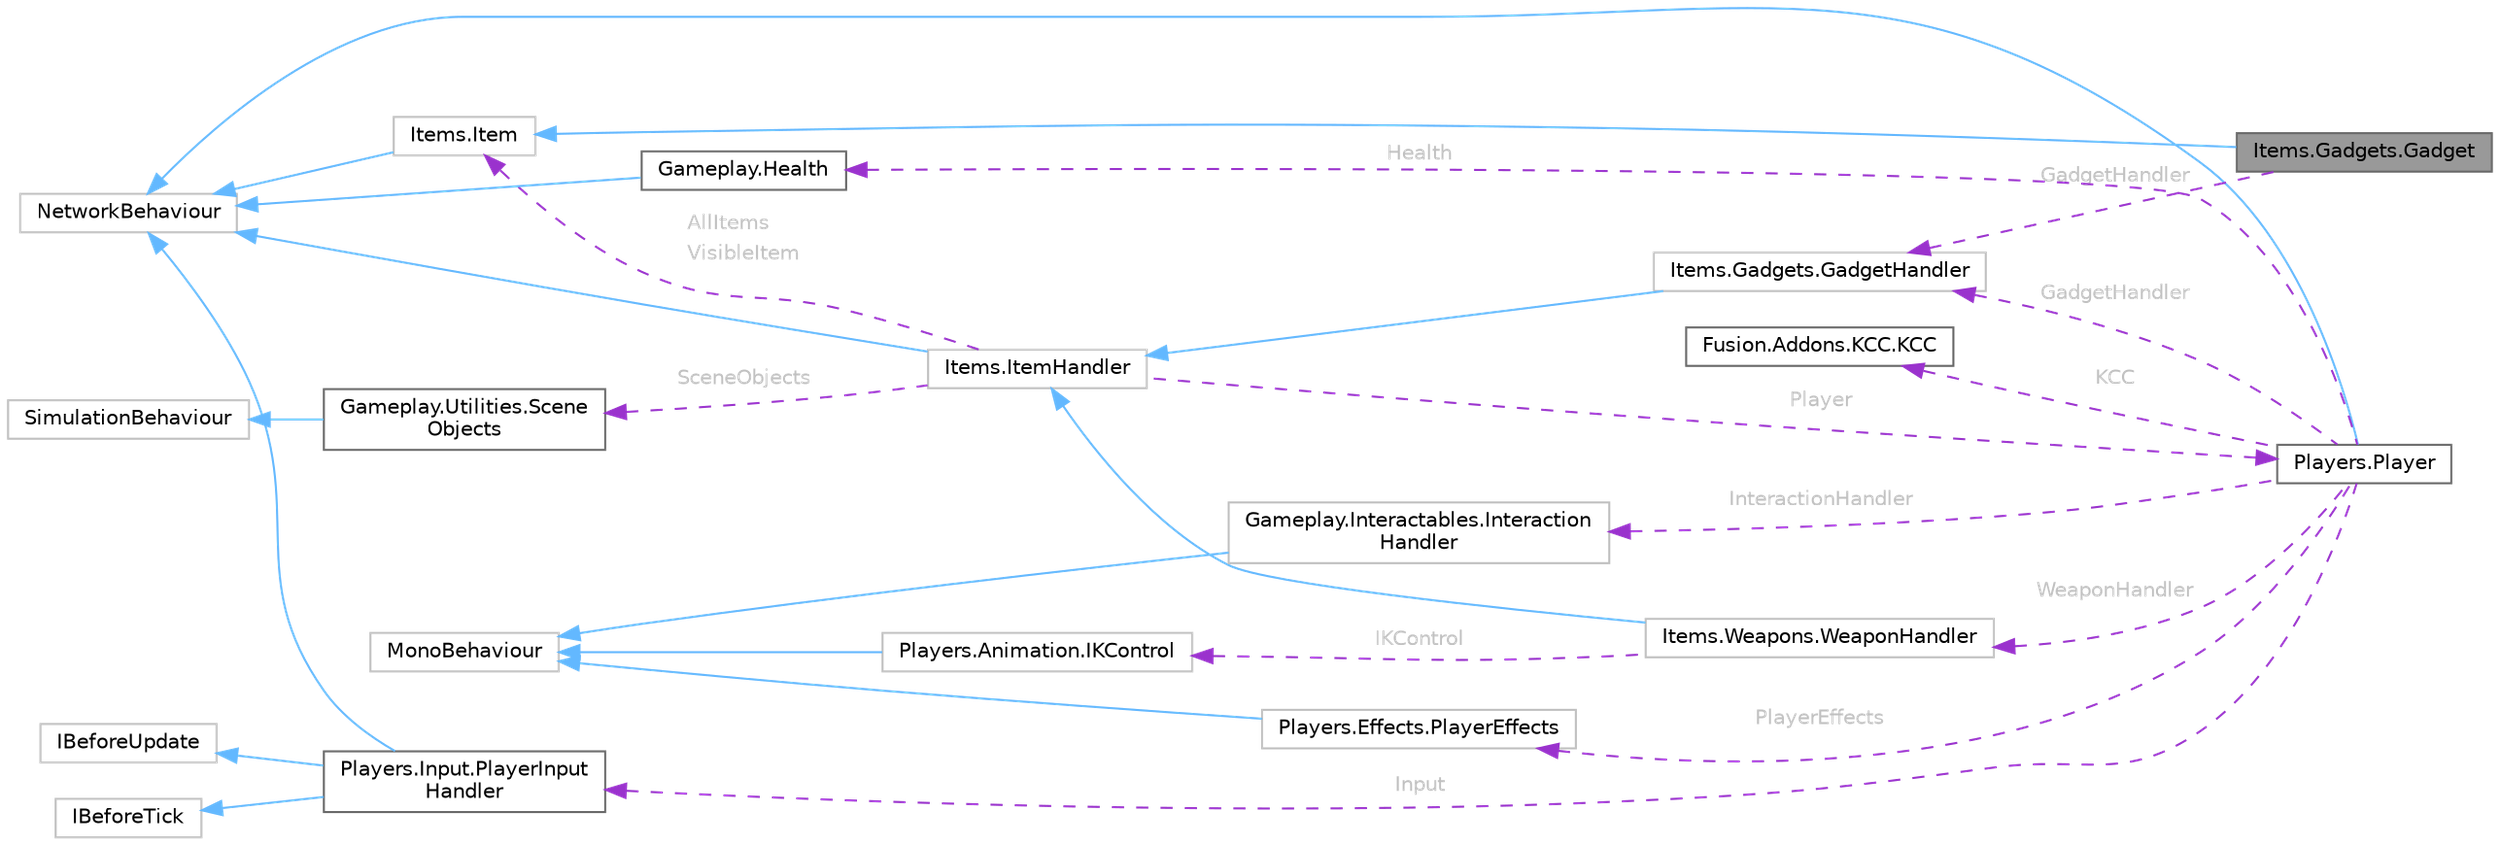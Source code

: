 digraph "Items.Gadgets.Gadget"
{
 // LATEX_PDF_SIZE
  bgcolor="transparent";
  edge [fontname=Helvetica,fontsize=10,labelfontname=Helvetica,labelfontsize=10];
  node [fontname=Helvetica,fontsize=10,shape=box,height=0.2,width=0.4];
  rankdir="LR";
  Node1 [id="Node000001",label="Items.Gadgets.Gadget",height=0.2,width=0.4,color="gray40", fillcolor="grey60", style="filled", fontcolor="black",tooltip=" "];
  Node2 -> Node1 [id="edge1_Node000001_Node000002",dir="back",color="steelblue1",style="solid",tooltip=" "];
  Node2 [id="Node000002",label="Items.Item",height=0.2,width=0.4,color="grey75", fillcolor="white", style="filled",URL="$class_items_1_1_item.html",tooltip=" "];
  Node3 -> Node2 [id="edge2_Node000002_Node000003",dir="back",color="steelblue1",style="solid",tooltip=" "];
  Node3 [id="Node000003",label="NetworkBehaviour",height=0.2,width=0.4,color="grey75", fillcolor="white", style="filled",tooltip=" "];
  Node4 -> Node1 [id="edge3_Node000001_Node000004",dir="back",color="darkorchid3",style="dashed",tooltip=" ",label=<<TABLE CELLBORDER="0" BORDER="0"><TR><TD VALIGN="top" ALIGN="LEFT" CELLPADDING="1" CELLSPACING="0">GadgetHandler</TD></TR>
</TABLE>> ,fontcolor="grey" ];
  Node4 [id="Node000004",label="Items.Gadgets.GadgetHandler",height=0.2,width=0.4,color="grey75", fillcolor="white", style="filled",URL="$class_items_1_1_gadgets_1_1_gadget_handler.html",tooltip=" "];
  Node5 -> Node4 [id="edge4_Node000004_Node000005",dir="back",color="steelblue1",style="solid",tooltip=" "];
  Node5 [id="Node000005",label="Items.ItemHandler",height=0.2,width=0.4,color="grey75", fillcolor="white", style="filled",URL="$class_items_1_1_item_handler.html",tooltip=" "];
  Node3 -> Node5 [id="edge5_Node000005_Node000003",dir="back",color="steelblue1",style="solid",tooltip=" "];
  Node6 -> Node5 [id="edge6_Node000005_Node000006",dir="back",color="darkorchid3",style="dashed",tooltip=" ",label=<<TABLE CELLBORDER="0" BORDER="0"><TR><TD VALIGN="top" ALIGN="LEFT" CELLPADDING="1" CELLSPACING="0">Player</TD></TR>
</TABLE>> ,fontcolor="grey" ];
  Node6 [id="Node000006",label="Players.Player",height=0.2,width=0.4,color="gray40", fillcolor="white", style="filled",URL="$class_players_1_1_player.html",tooltip="Main player script which handles input processing, visuals."];
  Node3 -> Node6 [id="edge7_Node000006_Node000003",dir="back",color="steelblue1",style="solid",tooltip=" "];
  Node7 -> Node6 [id="edge8_Node000006_Node000007",dir="back",color="darkorchid3",style="dashed",tooltip=" ",label=<<TABLE CELLBORDER="0" BORDER="0"><TR><TD VALIGN="top" ALIGN="LEFT" CELLPADDING="1" CELLSPACING="0">KCC</TD></TR>
</TABLE>> ,fontcolor="grey" ];
  Node7 [id="Node000007",label="Fusion.Addons.KCC.KCC",height=0.2,width=0.4,color="gray40", fillcolor="white", style="filled",URL="$class_fusion_1_1_addons_1_1_k_c_c_1_1_k_c_c.html",tooltip="Partial implementation of KCC class to extend public API with sprint functionality."];
  Node8 -> Node6 [id="edge9_Node000006_Node000008",dir="back",color="darkorchid3",style="dashed",tooltip=" ",label=<<TABLE CELLBORDER="0" BORDER="0"><TR><TD VALIGN="top" ALIGN="LEFT" CELLPADDING="1" CELLSPACING="0">Health</TD></TR>
</TABLE>> ,fontcolor="grey" ];
  Node8 [id="Node000008",label="Gameplay.Health",height=0.2,width=0.4,color="gray40", fillcolor="white", style="filled",URL="$class_gameplay_1_1_health.html",tooltip="Stores player or object health, triggers heal/damage effects and informs about player death."];
  Node3 -> Node8 [id="edge10_Node000008_Node000003",dir="back",color="steelblue1",style="solid",tooltip=" "];
  Node9 -> Node6 [id="edge11_Node000006_Node000009",dir="back",color="darkorchid3",style="dashed",tooltip=" ",label=<<TABLE CELLBORDER="0" BORDER="0"><TR><TD VALIGN="top" ALIGN="LEFT" CELLPADDING="1" CELLSPACING="0">WeaponHandler</TD></TR>
</TABLE>> ,fontcolor="grey" ];
  Node9 [id="Node000009",label="Items.Weapons.WeaponHandler",height=0.2,width=0.4,color="grey75", fillcolor="white", style="filled",URL="$class_items_1_1_weapons_1_1_weapon_handler.html",tooltip=" "];
  Node5 -> Node9 [id="edge12_Node000009_Node000005",dir="back",color="steelblue1",style="solid",tooltip=" "];
  Node10 -> Node9 [id="edge13_Node000009_Node000010",dir="back",color="darkorchid3",style="dashed",tooltip=" ",label=<<TABLE CELLBORDER="0" BORDER="0"><TR><TD VALIGN="top" ALIGN="LEFT" CELLPADDING="1" CELLSPACING="0">IKControl</TD></TR>
</TABLE>> ,fontcolor="grey" ];
  Node10 [id="Node000010",label="Players.Animation.IKControl",height=0.2,width=0.4,color="grey75", fillcolor="white", style="filled",URL="$class_players_1_1_animation_1_1_i_k_control.html",tooltip=" "];
  Node11 -> Node10 [id="edge14_Node000010_Node000011",dir="back",color="steelblue1",style="solid",tooltip=" "];
  Node11 [id="Node000011",label="MonoBehaviour",height=0.2,width=0.4,color="grey75", fillcolor="white", style="filled",tooltip=" "];
  Node4 -> Node6 [id="edge15_Node000006_Node000004",dir="back",color="darkorchid3",style="dashed",tooltip=" ",label=<<TABLE CELLBORDER="0" BORDER="0"><TR><TD VALIGN="top" ALIGN="LEFT" CELLPADDING="1" CELLSPACING="0">GadgetHandler</TD></TR>
</TABLE>> ,fontcolor="grey" ];
  Node12 -> Node6 [id="edge16_Node000006_Node000012",dir="back",color="darkorchid3",style="dashed",tooltip=" ",label=<<TABLE CELLBORDER="0" BORDER="0"><TR><TD VALIGN="top" ALIGN="LEFT" CELLPADDING="1" CELLSPACING="0">InteractionHandler</TD></TR>
</TABLE>> ,fontcolor="grey" ];
  Node12 [id="Node000012",label="Gameplay.Interactables.Interaction\lHandler",height=0.2,width=0.4,color="grey75", fillcolor="white", style="filled",URL="$class_gameplay_1_1_interactables_1_1_interaction_handler.html",tooltip=" "];
  Node11 -> Node12 [id="edge17_Node000012_Node000011",dir="back",color="steelblue1",style="solid",tooltip=" "];
  Node13 -> Node6 [id="edge18_Node000006_Node000013",dir="back",color="darkorchid3",style="dashed",tooltip=" ",label=<<TABLE CELLBORDER="0" BORDER="0"><TR><TD VALIGN="top" ALIGN="LEFT" CELLPADDING="1" CELLSPACING="0">Input</TD></TR>
</TABLE>> ,fontcolor="grey" ];
  Node13 [id="Node000013",label="Players.Input.PlayerInput\lHandler",height=0.2,width=0.4,color="gray40", fillcolor="white", style="filled",URL="$class_players_1_1_input_1_1_player_input_handler.html",tooltip="Handles player input."];
  Node3 -> Node13 [id="edge19_Node000013_Node000003",dir="back",color="steelblue1",style="solid",tooltip=" "];
  Node14 -> Node13 [id="edge20_Node000013_Node000014",dir="back",color="steelblue1",style="solid",tooltip=" "];
  Node14 [id="Node000014",label="IBeforeUpdate",height=0.2,width=0.4,color="grey75", fillcolor="white", style="filled",tooltip=" "];
  Node15 -> Node13 [id="edge21_Node000013_Node000015",dir="back",color="steelblue1",style="solid",tooltip=" "];
  Node15 [id="Node000015",label="IBeforeTick",height=0.2,width=0.4,color="grey75", fillcolor="white", style="filled",tooltip=" "];
  Node16 -> Node6 [id="edge22_Node000006_Node000016",dir="back",color="darkorchid3",style="dashed",tooltip=" ",label=<<TABLE CELLBORDER="0" BORDER="0"><TR><TD VALIGN="top" ALIGN="LEFT" CELLPADDING="1" CELLSPACING="0">PlayerEffects</TD></TR>
</TABLE>> ,fontcolor="grey" ];
  Node16 [id="Node000016",label="Players.Effects.PlayerEffects",height=0.2,width=0.4,color="grey75", fillcolor="white", style="filled",URL="$class_players_1_1_effects_1_1_player_effects.html",tooltip=" "];
  Node11 -> Node16 [id="edge23_Node000016_Node000011",dir="back",color="steelblue1",style="solid",tooltip=" "];
  Node2 -> Node5 [id="edge24_Node000005_Node000002",dir="back",color="darkorchid3",style="dashed",tooltip=" ",label=<<TABLE CELLBORDER="0" BORDER="0"><TR><TD VALIGN="top" ALIGN="LEFT" CELLPADDING="1" CELLSPACING="0">AllItems</TD></TR>
<TR><TD VALIGN="top" ALIGN="LEFT" CELLPADDING="1" CELLSPACING="0">VisibleItem</TD></TR>
</TABLE>> ,fontcolor="grey" ];
  Node17 -> Node5 [id="edge25_Node000005_Node000017",dir="back",color="darkorchid3",style="dashed",tooltip=" ",label=<<TABLE CELLBORDER="0" BORDER="0"><TR><TD VALIGN="top" ALIGN="LEFT" CELLPADDING="1" CELLSPACING="0">SceneObjects</TD></TR>
</TABLE>> ,fontcolor="grey" ];
  Node17 [id="Node000017",label="Gameplay.Utilities.Scene\lObjects",height=0.2,width=0.4,color="gray40", fillcolor="white", style="filled",URL="$class_gameplay_1_1_utilities_1_1_scene_objects.html",tooltip="Singleton on Runner used to obtain scene object references using lazy getters."];
  Node18 -> Node17 [id="edge26_Node000017_Node000018",dir="back",color="steelblue1",style="solid",tooltip=" "];
  Node18 [id="Node000018",label="SimulationBehaviour",height=0.2,width=0.4,color="grey75", fillcolor="white", style="filled",tooltip=" "];
}
